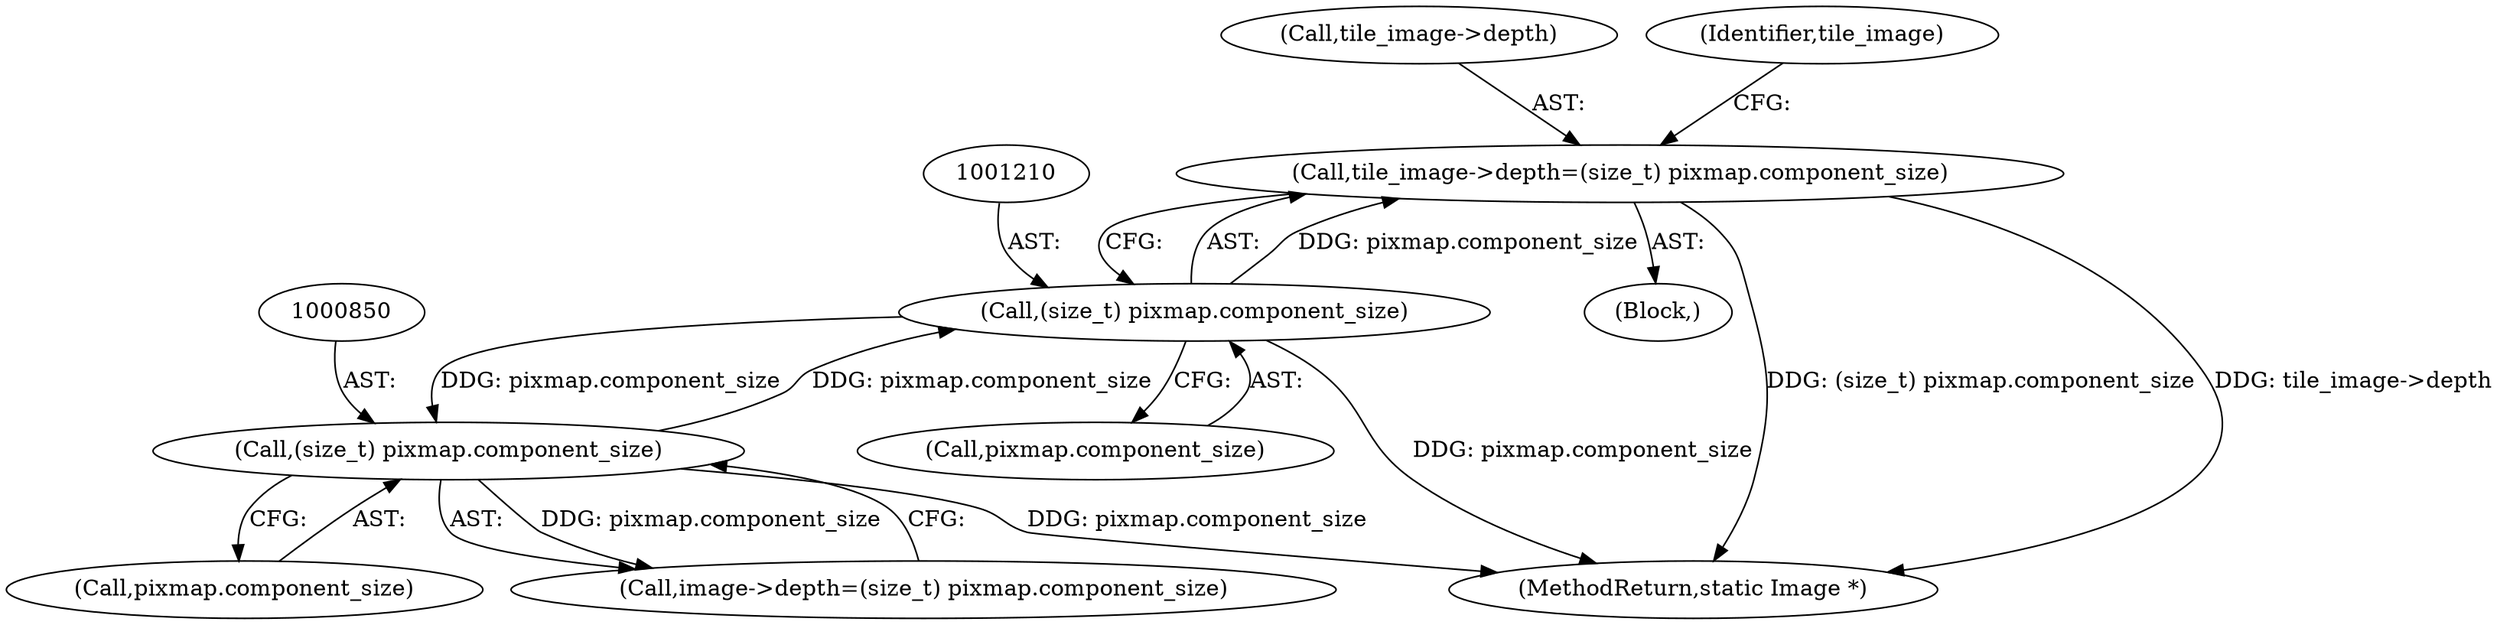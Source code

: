 digraph "0_ImageMagick_6b6bff054d569a77973f2140c0e86366e6168a6c_1@pointer" {
"1001205" [label="(Call,tile_image->depth=(size_t) pixmap.component_size)"];
"1001209" [label="(Call,(size_t) pixmap.component_size)"];
"1000849" [label="(Call,(size_t) pixmap.component_size)"];
"1001206" [label="(Call,tile_image->depth)"];
"1001194" [label="(Block,)"];
"1001211" [label="(Call,pixmap.component_size)"];
"1002573" [label="(MethodReturn,static Image *)"];
"1000851" [label="(Call,pixmap.component_size)"];
"1001216" [label="(Identifier,tile_image)"];
"1001205" [label="(Call,tile_image->depth=(size_t) pixmap.component_size)"];
"1000849" [label="(Call,(size_t) pixmap.component_size)"];
"1001209" [label="(Call,(size_t) pixmap.component_size)"];
"1000845" [label="(Call,image->depth=(size_t) pixmap.component_size)"];
"1001205" -> "1001194"  [label="AST: "];
"1001205" -> "1001209"  [label="CFG: "];
"1001206" -> "1001205"  [label="AST: "];
"1001209" -> "1001205"  [label="AST: "];
"1001216" -> "1001205"  [label="CFG: "];
"1001205" -> "1002573"  [label="DDG: (size_t) pixmap.component_size"];
"1001205" -> "1002573"  [label="DDG: tile_image->depth"];
"1001209" -> "1001205"  [label="DDG: pixmap.component_size"];
"1001209" -> "1001211"  [label="CFG: "];
"1001210" -> "1001209"  [label="AST: "];
"1001211" -> "1001209"  [label="AST: "];
"1001209" -> "1002573"  [label="DDG: pixmap.component_size"];
"1001209" -> "1000849"  [label="DDG: pixmap.component_size"];
"1000849" -> "1001209"  [label="DDG: pixmap.component_size"];
"1000849" -> "1000845"  [label="AST: "];
"1000849" -> "1000851"  [label="CFG: "];
"1000850" -> "1000849"  [label="AST: "];
"1000851" -> "1000849"  [label="AST: "];
"1000845" -> "1000849"  [label="CFG: "];
"1000849" -> "1002573"  [label="DDG: pixmap.component_size"];
"1000849" -> "1000845"  [label="DDG: pixmap.component_size"];
}
